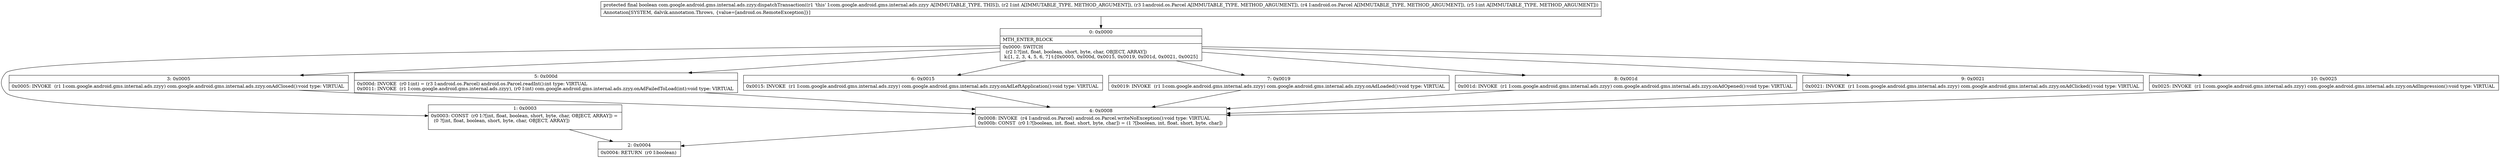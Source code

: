 digraph "CFG forcom.google.android.gms.internal.ads.zzyy.dispatchTransaction(ILandroid\/os\/Parcel;Landroid\/os\/Parcel;I)Z" {
Node_0 [shape=record,label="{0\:\ 0x0000|MTH_ENTER_BLOCK\l|0x0000: SWITCH  \l  (r2 I:?[int, float, boolean, short, byte, char, OBJECT, ARRAY])\l k:[1, 2, 3, 4, 5, 6, 7] t:[0x0005, 0x000d, 0x0015, 0x0019, 0x001d, 0x0021, 0x0025] \l}"];
Node_1 [shape=record,label="{1\:\ 0x0003|0x0003: CONST  (r0 I:?[int, float, boolean, short, byte, char, OBJECT, ARRAY]) = \l  (0 ?[int, float, boolean, short, byte, char, OBJECT, ARRAY])\l \l}"];
Node_2 [shape=record,label="{2\:\ 0x0004|0x0004: RETURN  (r0 I:boolean) \l}"];
Node_3 [shape=record,label="{3\:\ 0x0005|0x0005: INVOKE  (r1 I:com.google.android.gms.internal.ads.zzyy) com.google.android.gms.internal.ads.zzyy.onAdClosed():void type: VIRTUAL \l}"];
Node_4 [shape=record,label="{4\:\ 0x0008|0x0008: INVOKE  (r4 I:android.os.Parcel) android.os.Parcel.writeNoException():void type: VIRTUAL \l0x000b: CONST  (r0 I:?[boolean, int, float, short, byte, char]) = (1 ?[boolean, int, float, short, byte, char]) \l}"];
Node_5 [shape=record,label="{5\:\ 0x000d|0x000d: INVOKE  (r0 I:int) = (r3 I:android.os.Parcel) android.os.Parcel.readInt():int type: VIRTUAL \l0x0011: INVOKE  (r1 I:com.google.android.gms.internal.ads.zzyy), (r0 I:int) com.google.android.gms.internal.ads.zzyy.onAdFailedToLoad(int):void type: VIRTUAL \l}"];
Node_6 [shape=record,label="{6\:\ 0x0015|0x0015: INVOKE  (r1 I:com.google.android.gms.internal.ads.zzyy) com.google.android.gms.internal.ads.zzyy.onAdLeftApplication():void type: VIRTUAL \l}"];
Node_7 [shape=record,label="{7\:\ 0x0019|0x0019: INVOKE  (r1 I:com.google.android.gms.internal.ads.zzyy) com.google.android.gms.internal.ads.zzyy.onAdLoaded():void type: VIRTUAL \l}"];
Node_8 [shape=record,label="{8\:\ 0x001d|0x001d: INVOKE  (r1 I:com.google.android.gms.internal.ads.zzyy) com.google.android.gms.internal.ads.zzyy.onAdOpened():void type: VIRTUAL \l}"];
Node_9 [shape=record,label="{9\:\ 0x0021|0x0021: INVOKE  (r1 I:com.google.android.gms.internal.ads.zzyy) com.google.android.gms.internal.ads.zzyy.onAdClicked():void type: VIRTUAL \l}"];
Node_10 [shape=record,label="{10\:\ 0x0025|0x0025: INVOKE  (r1 I:com.google.android.gms.internal.ads.zzyy) com.google.android.gms.internal.ads.zzyy.onAdImpression():void type: VIRTUAL \l}"];
MethodNode[shape=record,label="{protected final boolean com.google.android.gms.internal.ads.zzyy.dispatchTransaction((r1 'this' I:com.google.android.gms.internal.ads.zzyy A[IMMUTABLE_TYPE, THIS]), (r2 I:int A[IMMUTABLE_TYPE, METHOD_ARGUMENT]), (r3 I:android.os.Parcel A[IMMUTABLE_TYPE, METHOD_ARGUMENT]), (r4 I:android.os.Parcel A[IMMUTABLE_TYPE, METHOD_ARGUMENT]), (r5 I:int A[IMMUTABLE_TYPE, METHOD_ARGUMENT]))  | Annotation[SYSTEM, dalvik.annotation.Throws, \{value=[android.os.RemoteException]\}]\l}"];
MethodNode -> Node_0;
Node_0 -> Node_1;
Node_0 -> Node_3;
Node_0 -> Node_5;
Node_0 -> Node_6;
Node_0 -> Node_7;
Node_0 -> Node_8;
Node_0 -> Node_9;
Node_0 -> Node_10;
Node_1 -> Node_2;
Node_3 -> Node_4;
Node_4 -> Node_2;
Node_5 -> Node_4;
Node_6 -> Node_4;
Node_7 -> Node_4;
Node_8 -> Node_4;
Node_9 -> Node_4;
Node_10 -> Node_4;
}


